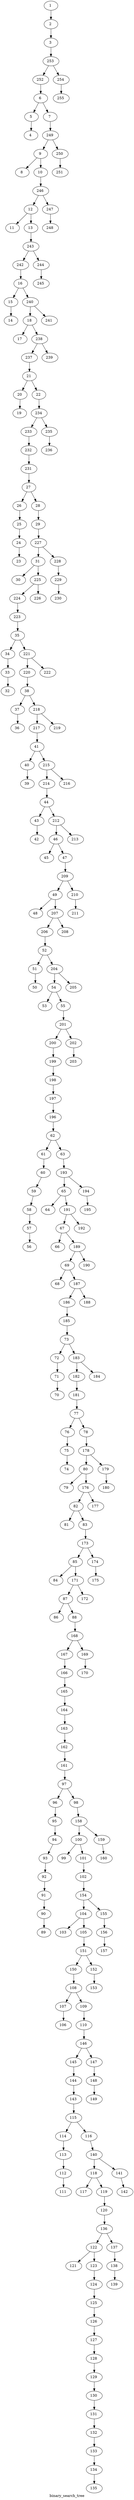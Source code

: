 
digraph G{
	label = "binary_search_tree"	style = "dashed";
	color = purple;
	Node0 [ label = "1 "];
	Node0->{ Node1 }
	Node1 [ label = "2 "];
	Node1->{ Node2 }
	Node2 [ label = "3 "];
	Node2->{ Node3 }
	Node3 [ label = "253 "];
	Node3->{ Node4 Node5 }
	Node4 [ label = "252 "];
	Node4->{ Node6 }
	Node5 [ label = "254 "];
	Node5->{ Node7 }
	Node6 [ label = "6 "];
	Node6->{ Node8 Node9 }
	Node7 [ label = "255 "];
	Node7->{ }
	Node8 [ label = "5 "];
	Node8->{ Node10 }
	Node9 [ label = "7 "];
	Node9->{ Node11 }
	Node10 [ label = "4 "];
	Node10->{ }
	Node11 [ label = "249 "];
	Node11->{ Node12 Node13 }
	Node12 [ label = "9 "];
	Node12->{ Node14 Node15 }
	Node13 [ label = "250 "];
	Node13->{ Node16 }
	Node14 [ label = "8 "];
	Node14->{ }
	Node15 [ label = "10 "];
	Node15->{ Node17 }
	Node16 [ label = "251 "];
	Node16->{ }
	Node17 [ label = "246 "];
	Node17->{ Node18 Node19 }
	Node18 [ label = "12 "];
	Node18->{ Node20 Node21 }
	Node19 [ label = "247 "];
	Node19->{ Node22 }
	Node20 [ label = "11 "];
	Node20->{ }
	Node21 [ label = "13 "];
	Node21->{ Node23 }
	Node22 [ label = "248 "];
	Node22->{ }
	Node23 [ label = "243 "];
	Node23->{ Node24 Node25 }
	Node24 [ label = "242 "];
	Node24->{ Node26 }
	Node25 [ label = "244 "];
	Node25->{ Node27 }
	Node26 [ label = "16 "];
	Node26->{ Node28 Node29 }
	Node27 [ label = "245 "];
	Node27->{ }
	Node28 [ label = "15 "];
	Node28->{ Node30 }
	Node29 [ label = "240 "];
	Node29->{ Node31 Node32 }
	Node30 [ label = "14 "];
	Node30->{ }
	Node31 [ label = "18 "];
	Node31->{ Node33 Node34 }
	Node32 [ label = "241 "];
	Node32->{ }
	Node33 [ label = "17 "];
	Node33->{ }
	Node34 [ label = "238 "];
	Node34->{ Node35 Node36 }
	Node35 [ label = "237 "];
	Node35->{ Node37 }
	Node36 [ label = "239 "];
	Node36->{ }
	Node37 [ label = "21 "];
	Node37->{ Node38 Node39 }
	Node38 [ label = "20 "];
	Node38->{ Node40 }
	Node39 [ label = "22 "];
	Node39->{ Node41 }
	Node40 [ label = "19 "];
	Node40->{ }
	Node41 [ label = "234 "];
	Node41->{ Node42 Node43 }
	Node42 [ label = "233 "];
	Node42->{ Node44 }
	Node43 [ label = "235 "];
	Node43->{ Node45 }
	Node44 [ label = "232 "];
	Node44->{ Node46 }
	Node45 [ label = "236 "];
	Node45->{ }
	Node46 [ label = "231 "];
	Node46->{ Node47 }
	Node47 [ label = "27 "];
	Node47->{ Node48 Node49 }
	Node48 [ label = "26 "];
	Node48->{ Node50 }
	Node49 [ label = "28 "];
	Node49->{ Node51 }
	Node50 [ label = "25 "];
	Node50->{ Node52 }
	Node51 [ label = "29 "];
	Node51->{ Node53 }
	Node52 [ label = "24 "];
	Node52->{ Node54 }
	Node53 [ label = "227 "];
	Node53->{ Node55 Node56 }
	Node54 [ label = "23 "];
	Node54->{ }
	Node55 [ label = "31 "];
	Node55->{ Node57 Node58 }
	Node56 [ label = "228 "];
	Node56->{ Node59 }
	Node57 [ label = "30 "];
	Node57->{ }
	Node58 [ label = "225 "];
	Node58->{ Node60 Node61 }
	Node59 [ label = "229 "];
	Node59->{ Node62 }
	Node60 [ label = "224 "];
	Node60->{ Node63 }
	Node61 [ label = "226 "];
	Node61->{ }
	Node62 [ label = "230 "];
	Node62->{ }
	Node63 [ label = "223 "];
	Node63->{ Node64 }
	Node64 [ label = "35 "];
	Node64->{ Node65 Node66 }
	Node65 [ label = "34 "];
	Node65->{ Node67 }
	Node66 [ label = "221 "];
	Node66->{ Node68 Node69 }
	Node67 [ label = "33 "];
	Node67->{ Node70 }
	Node68 [ label = "220 "];
	Node68->{ Node71 }
	Node69 [ label = "222 "];
	Node69->{ }
	Node70 [ label = "32 "];
	Node70->{ }
	Node71 [ label = "38 "];
	Node71->{ Node72 Node73 }
	Node72 [ label = "37 "];
	Node72->{ Node74 }
	Node73 [ label = "218 "];
	Node73->{ Node75 Node76 }
	Node74 [ label = "36 "];
	Node74->{ }
	Node75 [ label = "217 "];
	Node75->{ Node77 }
	Node76 [ label = "219 "];
	Node76->{ }
	Node77 [ label = "41 "];
	Node77->{ Node78 Node79 }
	Node78 [ label = "40 "];
	Node78->{ Node80 }
	Node79 [ label = "215 "];
	Node79->{ Node81 Node82 }
	Node80 [ label = "39 "];
	Node80->{ }
	Node81 [ label = "214 "];
	Node81->{ Node83 }
	Node82 [ label = "216 "];
	Node82->{ }
	Node83 [ label = "44 "];
	Node83->{ Node84 Node85 }
	Node84 [ label = "43 "];
	Node84->{ Node86 }
	Node85 [ label = "212 "];
	Node85->{ Node87 Node88 }
	Node86 [ label = "42 "];
	Node86->{ }
	Node87 [ label = "46 "];
	Node87->{ Node89 Node90 }
	Node88 [ label = "213 "];
	Node88->{ }
	Node89 [ label = "45 "];
	Node89->{ }
	Node90 [ label = "47 "];
	Node90->{ Node91 }
	Node91 [ label = "209 "];
	Node91->{ Node92 Node93 }
	Node92 [ label = "49 "];
	Node92->{ Node94 Node95 }
	Node93 [ label = "210 "];
	Node93->{ Node96 }
	Node94 [ label = "48 "];
	Node94->{ }
	Node95 [ label = "207 "];
	Node95->{ Node97 Node98 }
	Node96 [ label = "211 "];
	Node96->{ }
	Node97 [ label = "206 "];
	Node97->{ Node99 }
	Node98 [ label = "208 "];
	Node98->{ }
	Node99 [ label = "52 "];
	Node99->{ Node100 Node101 }
	Node100 [ label = "51 "];
	Node100->{ Node102 }
	Node101 [ label = "204 "];
	Node101->{ Node103 Node104 }
	Node102 [ label = "50 "];
	Node102->{ }
	Node103 [ label = "54 "];
	Node103->{ Node105 Node106 }
	Node104 [ label = "205 "];
	Node104->{ }
	Node105 [ label = "53 "];
	Node105->{ }
	Node106 [ label = "55 "];
	Node106->{ Node107 }
	Node107 [ label = "201 "];
	Node107->{ Node108 Node109 }
	Node108 [ label = "200 "];
	Node108->{ Node110 }
	Node109 [ label = "202 "];
	Node109->{ Node111 }
	Node110 [ label = "199 "];
	Node110->{ Node112 }
	Node111 [ label = "203 "];
	Node111->{ }
	Node112 [ label = "198 "];
	Node112->{ Node113 }
	Node113 [ label = "197 "];
	Node113->{ Node114 }
	Node114 [ label = "196 "];
	Node114->{ Node115 }
	Node115 [ label = "62 "];
	Node115->{ Node116 Node117 }
	Node116 [ label = "61 "];
	Node116->{ Node118 }
	Node117 [ label = "63 "];
	Node117->{ Node119 }
	Node118 [ label = "60 "];
	Node118->{ Node120 }
	Node119 [ label = "193 "];
	Node119->{ Node121 Node122 }
	Node120 [ label = "59 "];
	Node120->{ Node123 }
	Node121 [ label = "65 "];
	Node121->{ Node124 Node125 }
	Node122 [ label = "194 "];
	Node122->{ Node126 }
	Node123 [ label = "58 "];
	Node123->{ Node127 }
	Node124 [ label = "64 "];
	Node124->{ }
	Node125 [ label = "191 "];
	Node125->{ Node128 Node129 }
	Node126 [ label = "195 "];
	Node126->{ }
	Node127 [ label = "57 "];
	Node127->{ Node130 }
	Node128 [ label = "67 "];
	Node128->{ Node131 Node132 }
	Node129 [ label = "192 "];
	Node129->{ }
	Node130 [ label = "56 "];
	Node130->{ }
	Node131 [ label = "66 "];
	Node131->{ }
	Node132 [ label = "189 "];
	Node132->{ Node133 Node134 }
	Node133 [ label = "69 "];
	Node133->{ Node135 Node136 }
	Node134 [ label = "190 "];
	Node134->{ }
	Node135 [ label = "68 "];
	Node135->{ }
	Node136 [ label = "187 "];
	Node136->{ Node137 Node138 }
	Node137 [ label = "186 "];
	Node137->{ Node139 }
	Node138 [ label = "188 "];
	Node138->{ }
	Node139 [ label = "185 "];
	Node139->{ Node140 }
	Node140 [ label = "73 "];
	Node140->{ Node141 Node142 }
	Node141 [ label = "72 "];
	Node141->{ Node143 }
	Node142 [ label = "183 "];
	Node142->{ Node144 Node145 }
	Node143 [ label = "71 "];
	Node143->{ Node146 }
	Node144 [ label = "182 "];
	Node144->{ Node147 }
	Node145 [ label = "184 "];
	Node145->{ }
	Node146 [ label = "70 "];
	Node146->{ }
	Node147 [ label = "181 "];
	Node147->{ Node148 }
	Node148 [ label = "77 "];
	Node148->{ Node149 Node150 }
	Node149 [ label = "76 "];
	Node149->{ Node151 }
	Node150 [ label = "78 "];
	Node150->{ Node152 }
	Node151 [ label = "75 "];
	Node151->{ Node153 }
	Node152 [ label = "178 "];
	Node152->{ Node154 Node155 }
	Node153 [ label = "74 "];
	Node153->{ }
	Node154 [ label = "80 "];
	Node154->{ Node156 Node157 }
	Node155 [ label = "179 "];
	Node155->{ Node158 }
	Node156 [ label = "79 "];
	Node156->{ }
	Node157 [ label = "176 "];
	Node157->{ Node159 Node160 }
	Node158 [ label = "180 "];
	Node158->{ }
	Node159 [ label = "82 "];
	Node159->{ Node161 Node162 }
	Node160 [ label = "177 "];
	Node160->{ }
	Node161 [ label = "81 "];
	Node161->{ }
	Node162 [ label = "83 "];
	Node162->{ Node163 }
	Node163 [ label = "173 "];
	Node163->{ Node164 Node165 }
	Node164 [ label = "85 "];
	Node164->{ Node166 Node167 }
	Node165 [ label = "174 "];
	Node165->{ Node168 }
	Node166 [ label = "84 "];
	Node166->{ }
	Node167 [ label = "171 "];
	Node167->{ Node169 Node170 }
	Node168 [ label = "175 "];
	Node168->{ }
	Node169 [ label = "87 "];
	Node169->{ Node171 Node172 }
	Node170 [ label = "172 "];
	Node170->{ }
	Node171 [ label = "86 "];
	Node171->{ }
	Node172 [ label = "88 "];
	Node172->{ Node173 }
	Node173 [ label = "168 "];
	Node173->{ Node174 Node175 }
	Node174 [ label = "167 "];
	Node174->{ Node176 }
	Node175 [ label = "169 "];
	Node175->{ Node177 }
	Node176 [ label = "166 "];
	Node176->{ Node178 }
	Node177 [ label = "170 "];
	Node177->{ }
	Node178 [ label = "165 "];
	Node178->{ Node179 }
	Node179 [ label = "164 "];
	Node179->{ Node180 }
	Node180 [ label = "163 "];
	Node180->{ Node181 }
	Node181 [ label = "162 "];
	Node181->{ Node182 }
	Node182 [ label = "161 "];
	Node182->{ Node183 }
	Node183 [ label = "97 "];
	Node183->{ Node184 Node185 }
	Node184 [ label = "96 "];
	Node184->{ Node186 }
	Node185 [ label = "98 "];
	Node185->{ Node187 }
	Node186 [ label = "95 "];
	Node186->{ Node188 }
	Node187 [ label = "158 "];
	Node187->{ Node189 Node190 }
	Node188 [ label = "94 "];
	Node188->{ Node191 }
	Node189 [ label = "100 "];
	Node189->{ Node192 Node193 }
	Node190 [ label = "159 "];
	Node190->{ Node194 }
	Node191 [ label = "93 "];
	Node191->{ Node195 }
	Node192 [ label = "99 "];
	Node192->{ }
	Node193 [ label = "101 "];
	Node193->{ Node196 }
	Node194 [ label = "160 "];
	Node194->{ }
	Node195 [ label = "92 "];
	Node195->{ Node197 }
	Node196 [ label = "102 "];
	Node196->{ Node198 }
	Node197 [ label = "91 "];
	Node197->{ Node199 }
	Node198 [ label = "154 "];
	Node198->{ Node200 Node201 }
	Node199 [ label = "90 "];
	Node199->{ Node202 }
	Node200 [ label = "104 "];
	Node200->{ Node203 Node204 }
	Node201 [ label = "155 "];
	Node201->{ Node205 }
	Node202 [ label = "89 "];
	Node202->{ }
	Node203 [ label = "103 "];
	Node203->{ }
	Node204 [ label = "105 "];
	Node204->{ Node206 }
	Node205 [ label = "156 "];
	Node205->{ Node207 }
	Node206 [ label = "151 "];
	Node206->{ Node208 Node209 }
	Node207 [ label = "157 "];
	Node207->{ }
	Node208 [ label = "150 "];
	Node208->{ Node210 }
	Node209 [ label = "152 "];
	Node209->{ Node211 }
	Node210 [ label = "108 "];
	Node210->{ Node212 Node213 }
	Node211 [ label = "153 "];
	Node211->{ }
	Node212 [ label = "107 "];
	Node212->{ Node214 }
	Node213 [ label = "109 "];
	Node213->{ Node215 }
	Node214 [ label = "106 "];
	Node214->{ }
	Node215 [ label = "110 "];
	Node215->{ Node216 }
	Node216 [ label = "146 "];
	Node216->{ Node217 Node218 }
	Node217 [ label = "145 "];
	Node217->{ Node219 }
	Node218 [ label = "147 "];
	Node218->{ Node220 }
	Node219 [ label = "144 "];
	Node219->{ Node221 }
	Node220 [ label = "148 "];
	Node220->{ Node222 }
	Node221 [ label = "143 "];
	Node221->{ Node223 }
	Node222 [ label = "149 "];
	Node222->{ }
	Node223 [ label = "115 "];
	Node223->{ Node224 Node225 }
	Node224 [ label = "114 "];
	Node224->{ Node226 }
	Node225 [ label = "116 "];
	Node225->{ Node227 }
	Node226 [ label = "113 "];
	Node226->{ Node228 }
	Node227 [ label = "140 "];
	Node227->{ Node229 Node230 }
	Node228 [ label = "112 "];
	Node228->{ Node231 }
	Node229 [ label = "118 "];
	Node229->{ Node232 Node233 }
	Node230 [ label = "141 "];
	Node230->{ Node234 }
	Node231 [ label = "111 "];
	Node231->{ }
	Node232 [ label = "117 "];
	Node232->{ }
	Node233 [ label = "119 "];
	Node233->{ Node235 }
	Node234 [ label = "142 "];
	Node234->{ }
	Node235 [ label = "120 "];
	Node235->{ Node236 }
	Node236 [ label = "136 "];
	Node236->{ Node237 Node238 }
	Node237 [ label = "122 "];
	Node237->{ Node239 Node240 }
	Node238 [ label = "137 "];
	Node238->{ Node241 }
	Node239 [ label = "121 "];
	Node239->{ }
	Node240 [ label = "123 "];
	Node240->{ Node242 }
	Node241 [ label = "138 "];
	Node241->{ Node243 }
	Node242 [ label = "124 "];
	Node242->{ Node244 }
	Node243 [ label = "139 "];
	Node243->{ }
	Node244 [ label = "125 "];
	Node244->{ Node245 }
	Node245 [ label = "126 "];
	Node245->{ Node246 }
	Node246 [ label = "127 "];
	Node246->{ Node247 }
	Node247 [ label = "128 "];
	Node247->{ Node248 }
	Node248 [ label = "129 "];
	Node248->{ Node249 }
	Node249 [ label = "130 "];
	Node249->{ Node250 }
	Node250 [ label = "131 "];
	Node250->{ Node251 }
	Node251 [ label = "132 "];
	Node251->{ Node252 }
	Node252 [ label = "133 "];
	Node252->{ Node253 }
	Node253 [ label = "134 "];
	Node253->{ Node254 }
	Node254 [ label = "135 "];
	Node254->{ }
}
